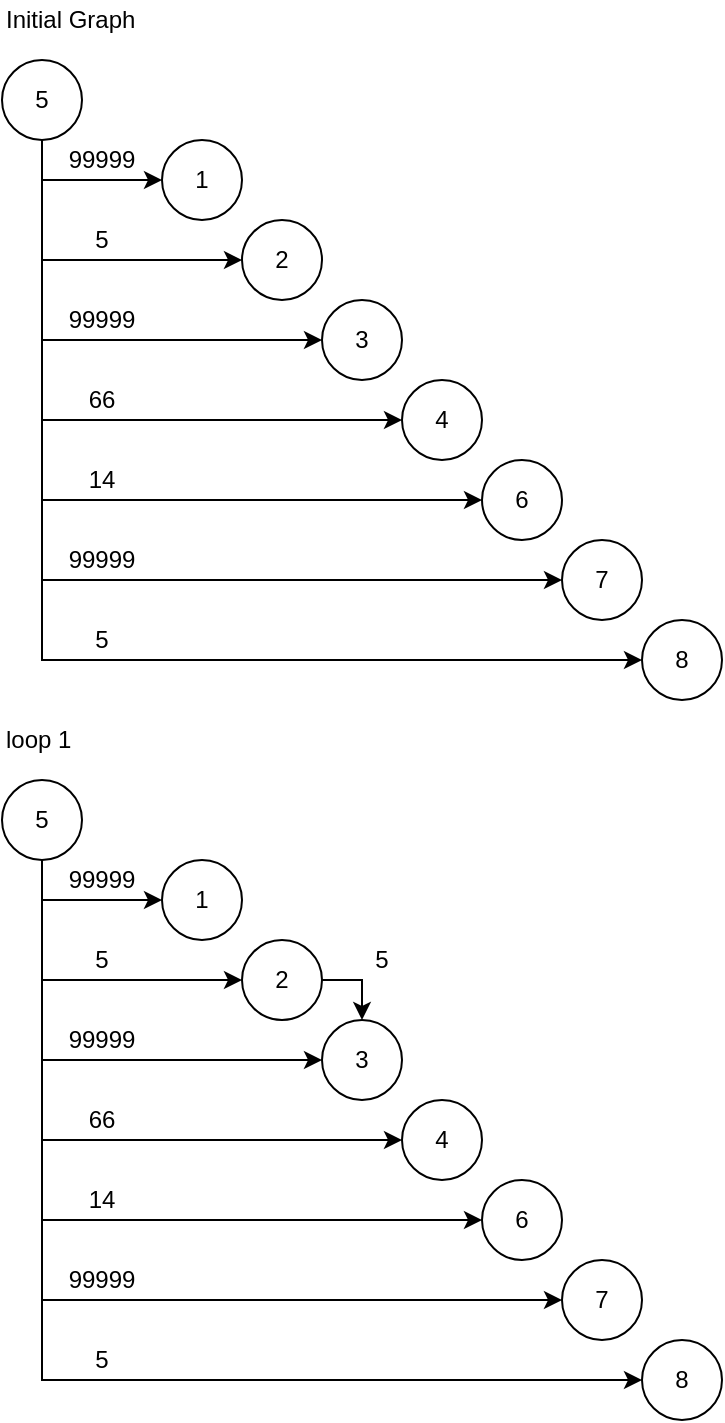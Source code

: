 <mxfile version="13.8.3" type="device"><diagram id="jOzMvkkKy_0odW9MKK62" name="Page-1"><mxGraphModel dx="460" dy="1721" grid="1" gridSize="10" guides="1" tooltips="1" connect="1" arrows="1" fold="1" page="1" pageScale="1" pageWidth="850" pageHeight="1100" math="0" shadow="0"><root><mxCell id="0"/><mxCell id="1" parent="0"/><mxCell id="_3yZECnT1lJiWvbrCc89-9" style="edgeStyle=orthogonalEdgeStyle;rounded=0;orthogonalLoop=1;jettySize=auto;html=1;exitX=0.5;exitY=1;exitDx=0;exitDy=0;entryX=0;entryY=0.5;entryDx=0;entryDy=0;" edge="1" parent="1" source="_3yZECnT1lJiWvbrCc89-1" target="_3yZECnT1lJiWvbrCc89-3"><mxGeometry relative="1" as="geometry"/></mxCell><mxCell id="_3yZECnT1lJiWvbrCc89-10" style="edgeStyle=orthogonalEdgeStyle;rounded=0;orthogonalLoop=1;jettySize=auto;html=1;exitX=0.5;exitY=1;exitDx=0;exitDy=0;entryX=0;entryY=0.5;entryDx=0;entryDy=0;" edge="1" parent="1" source="_3yZECnT1lJiWvbrCc89-1" target="_3yZECnT1lJiWvbrCc89-2"><mxGeometry relative="1" as="geometry"/></mxCell><mxCell id="_3yZECnT1lJiWvbrCc89-11" style="edgeStyle=orthogonalEdgeStyle;rounded=0;orthogonalLoop=1;jettySize=auto;html=1;exitX=0.5;exitY=1;exitDx=0;exitDy=0;entryX=0;entryY=0.5;entryDx=0;entryDy=0;" edge="1" parent="1" source="_3yZECnT1lJiWvbrCc89-1" target="_3yZECnT1lJiWvbrCc89-4"><mxGeometry relative="1" as="geometry"/></mxCell><mxCell id="_3yZECnT1lJiWvbrCc89-12" style="edgeStyle=orthogonalEdgeStyle;rounded=0;orthogonalLoop=1;jettySize=auto;html=1;exitX=0.5;exitY=1;exitDx=0;exitDy=0;entryX=0;entryY=0.5;entryDx=0;entryDy=0;" edge="1" parent="1" source="_3yZECnT1lJiWvbrCc89-1" target="_3yZECnT1lJiWvbrCc89-5"><mxGeometry relative="1" as="geometry"/></mxCell><mxCell id="_3yZECnT1lJiWvbrCc89-13" style="edgeStyle=orthogonalEdgeStyle;rounded=0;orthogonalLoop=1;jettySize=auto;html=1;exitX=0.5;exitY=1;exitDx=0;exitDy=0;entryX=0;entryY=0.5;entryDx=0;entryDy=0;" edge="1" parent="1" source="_3yZECnT1lJiWvbrCc89-1" target="_3yZECnT1lJiWvbrCc89-7"><mxGeometry relative="1" as="geometry"/></mxCell><mxCell id="_3yZECnT1lJiWvbrCc89-14" style="edgeStyle=orthogonalEdgeStyle;rounded=0;orthogonalLoop=1;jettySize=auto;html=1;exitX=0.5;exitY=1;exitDx=0;exitDy=0;entryX=0;entryY=0.5;entryDx=0;entryDy=0;" edge="1" parent="1" source="_3yZECnT1lJiWvbrCc89-1" target="_3yZECnT1lJiWvbrCc89-6"><mxGeometry relative="1" as="geometry"/></mxCell><mxCell id="_3yZECnT1lJiWvbrCc89-15" style="edgeStyle=orthogonalEdgeStyle;rounded=0;orthogonalLoop=1;jettySize=auto;html=1;exitX=0.5;exitY=1;exitDx=0;exitDy=0;entryX=0;entryY=0.5;entryDx=0;entryDy=0;" edge="1" parent="1" source="_3yZECnT1lJiWvbrCc89-1" target="_3yZECnT1lJiWvbrCc89-8"><mxGeometry relative="1" as="geometry"/></mxCell><mxCell id="_3yZECnT1lJiWvbrCc89-1" value="5" style="ellipse;whiteSpace=wrap;html=1;aspect=fixed;" vertex="1" parent="1"><mxGeometry width="40" height="40" as="geometry"/></mxCell><mxCell id="_3yZECnT1lJiWvbrCc89-2" value="2" style="ellipse;whiteSpace=wrap;html=1;aspect=fixed;" vertex="1" parent="1"><mxGeometry x="120" y="80" width="40" height="40" as="geometry"/></mxCell><mxCell id="_3yZECnT1lJiWvbrCc89-3" value="1" style="ellipse;whiteSpace=wrap;html=1;aspect=fixed;" vertex="1" parent="1"><mxGeometry x="80" y="40" width="40" height="40" as="geometry"/></mxCell><mxCell id="_3yZECnT1lJiWvbrCc89-4" value="3" style="ellipse;whiteSpace=wrap;html=1;aspect=fixed;" vertex="1" parent="1"><mxGeometry x="160" y="120" width="40" height="40" as="geometry"/></mxCell><mxCell id="_3yZECnT1lJiWvbrCc89-5" value="4" style="ellipse;whiteSpace=wrap;html=1;aspect=fixed;" vertex="1" parent="1"><mxGeometry x="200" y="160" width="40" height="40" as="geometry"/></mxCell><mxCell id="_3yZECnT1lJiWvbrCc89-6" value="7" style="ellipse;whiteSpace=wrap;html=1;aspect=fixed;" vertex="1" parent="1"><mxGeometry x="280" y="240" width="40" height="40" as="geometry"/></mxCell><mxCell id="_3yZECnT1lJiWvbrCc89-7" value="6" style="ellipse;whiteSpace=wrap;html=1;aspect=fixed;" vertex="1" parent="1"><mxGeometry x="240" y="200" width="40" height="40" as="geometry"/></mxCell><mxCell id="_3yZECnT1lJiWvbrCc89-8" value="8" style="ellipse;whiteSpace=wrap;html=1;aspect=fixed;" vertex="1" parent="1"><mxGeometry x="320" y="280" width="40" height="40" as="geometry"/></mxCell><mxCell id="_3yZECnT1lJiWvbrCc89-16" value="99999" style="text;html=1;strokeColor=none;fillColor=none;align=center;verticalAlign=middle;whiteSpace=wrap;rounded=0;" vertex="1" parent="1"><mxGeometry x="30" y="40" width="40" height="20" as="geometry"/></mxCell><mxCell id="_3yZECnT1lJiWvbrCc89-17" value="5" style="text;html=1;strokeColor=none;fillColor=none;align=center;verticalAlign=middle;whiteSpace=wrap;rounded=0;" vertex="1" parent="1"><mxGeometry x="30" y="80" width="40" height="20" as="geometry"/></mxCell><mxCell id="_3yZECnT1lJiWvbrCc89-18" value="99999" style="text;html=1;strokeColor=none;fillColor=none;align=center;verticalAlign=middle;whiteSpace=wrap;rounded=0;" vertex="1" parent="1"><mxGeometry x="30" y="120" width="40" height="20" as="geometry"/></mxCell><mxCell id="_3yZECnT1lJiWvbrCc89-19" value="66" style="text;html=1;strokeColor=none;fillColor=none;align=center;verticalAlign=middle;whiteSpace=wrap;rounded=0;" vertex="1" parent="1"><mxGeometry x="30" y="160" width="40" height="20" as="geometry"/></mxCell><mxCell id="_3yZECnT1lJiWvbrCc89-21" value="14" style="text;html=1;strokeColor=none;fillColor=none;align=center;verticalAlign=middle;whiteSpace=wrap;rounded=0;" vertex="1" parent="1"><mxGeometry x="30" y="200" width="40" height="20" as="geometry"/></mxCell><mxCell id="_3yZECnT1lJiWvbrCc89-22" value="99999" style="text;html=1;strokeColor=none;fillColor=none;align=center;verticalAlign=middle;whiteSpace=wrap;rounded=0;" vertex="1" parent="1"><mxGeometry x="30" y="240" width="40" height="20" as="geometry"/></mxCell><mxCell id="_3yZECnT1lJiWvbrCc89-23" value="5" style="text;html=1;strokeColor=none;fillColor=none;align=center;verticalAlign=middle;whiteSpace=wrap;rounded=0;" vertex="1" parent="1"><mxGeometry x="30" y="280" width="40" height="20" as="geometry"/></mxCell><mxCell id="_3yZECnT1lJiWvbrCc89-24" style="edgeStyle=orthogonalEdgeStyle;rounded=0;orthogonalLoop=1;jettySize=auto;html=1;exitX=0.5;exitY=1;exitDx=0;exitDy=0;entryX=0;entryY=0.5;entryDx=0;entryDy=0;" edge="1" parent="1" source="_3yZECnT1lJiWvbrCc89-31" target="_3yZECnT1lJiWvbrCc89-33"><mxGeometry relative="1" as="geometry"/></mxCell><mxCell id="_3yZECnT1lJiWvbrCc89-25" style="edgeStyle=orthogonalEdgeStyle;rounded=0;orthogonalLoop=1;jettySize=auto;html=1;exitX=0.5;exitY=1;exitDx=0;exitDy=0;entryX=0;entryY=0.5;entryDx=0;entryDy=0;" edge="1" parent="1" source="_3yZECnT1lJiWvbrCc89-31" target="_3yZECnT1lJiWvbrCc89-32"><mxGeometry relative="1" as="geometry"/></mxCell><mxCell id="_3yZECnT1lJiWvbrCc89-26" style="edgeStyle=orthogonalEdgeStyle;rounded=0;orthogonalLoop=1;jettySize=auto;html=1;exitX=0.5;exitY=1;exitDx=0;exitDy=0;entryX=0;entryY=0.5;entryDx=0;entryDy=0;" edge="1" parent="1" source="_3yZECnT1lJiWvbrCc89-31" target="_3yZECnT1lJiWvbrCc89-34"><mxGeometry relative="1" as="geometry"/></mxCell><mxCell id="_3yZECnT1lJiWvbrCc89-27" style="edgeStyle=orthogonalEdgeStyle;rounded=0;orthogonalLoop=1;jettySize=auto;html=1;exitX=0.5;exitY=1;exitDx=0;exitDy=0;entryX=0;entryY=0.5;entryDx=0;entryDy=0;" edge="1" parent="1" source="_3yZECnT1lJiWvbrCc89-31" target="_3yZECnT1lJiWvbrCc89-35"><mxGeometry relative="1" as="geometry"/></mxCell><mxCell id="_3yZECnT1lJiWvbrCc89-28" style="edgeStyle=orthogonalEdgeStyle;rounded=0;orthogonalLoop=1;jettySize=auto;html=1;exitX=0.5;exitY=1;exitDx=0;exitDy=0;entryX=0;entryY=0.5;entryDx=0;entryDy=0;" edge="1" parent="1" source="_3yZECnT1lJiWvbrCc89-31" target="_3yZECnT1lJiWvbrCc89-37"><mxGeometry relative="1" as="geometry"/></mxCell><mxCell id="_3yZECnT1lJiWvbrCc89-29" style="edgeStyle=orthogonalEdgeStyle;rounded=0;orthogonalLoop=1;jettySize=auto;html=1;exitX=0.5;exitY=1;exitDx=0;exitDy=0;entryX=0;entryY=0.5;entryDx=0;entryDy=0;" edge="1" parent="1" source="_3yZECnT1lJiWvbrCc89-31" target="_3yZECnT1lJiWvbrCc89-36"><mxGeometry relative="1" as="geometry"/></mxCell><mxCell id="_3yZECnT1lJiWvbrCc89-30" style="edgeStyle=orthogonalEdgeStyle;rounded=0;orthogonalLoop=1;jettySize=auto;html=1;exitX=0.5;exitY=1;exitDx=0;exitDy=0;entryX=0;entryY=0.5;entryDx=0;entryDy=0;" edge="1" parent="1" source="_3yZECnT1lJiWvbrCc89-31" target="_3yZECnT1lJiWvbrCc89-38"><mxGeometry relative="1" as="geometry"/></mxCell><mxCell id="_3yZECnT1lJiWvbrCc89-31" value="5" style="ellipse;whiteSpace=wrap;html=1;aspect=fixed;" vertex="1" parent="1"><mxGeometry y="360" width="40" height="40" as="geometry"/></mxCell><mxCell id="_3yZECnT1lJiWvbrCc89-48" style="edgeStyle=orthogonalEdgeStyle;rounded=0;orthogonalLoop=1;jettySize=auto;html=1;exitX=1;exitY=0.5;exitDx=0;exitDy=0;entryX=0.5;entryY=0;entryDx=0;entryDy=0;" edge="1" parent="1" source="_3yZECnT1lJiWvbrCc89-32" target="_3yZECnT1lJiWvbrCc89-34"><mxGeometry relative="1" as="geometry"/></mxCell><mxCell id="_3yZECnT1lJiWvbrCc89-32" value="2" style="ellipse;whiteSpace=wrap;html=1;aspect=fixed;" vertex="1" parent="1"><mxGeometry x="120" y="440" width="40" height="40" as="geometry"/></mxCell><mxCell id="_3yZECnT1lJiWvbrCc89-33" value="1" style="ellipse;whiteSpace=wrap;html=1;aspect=fixed;" vertex="1" parent="1"><mxGeometry x="80" y="400" width="40" height="40" as="geometry"/></mxCell><mxCell id="_3yZECnT1lJiWvbrCc89-34" value="3" style="ellipse;whiteSpace=wrap;html=1;aspect=fixed;" vertex="1" parent="1"><mxGeometry x="160" y="480" width="40" height="40" as="geometry"/></mxCell><mxCell id="_3yZECnT1lJiWvbrCc89-35" value="4" style="ellipse;whiteSpace=wrap;html=1;aspect=fixed;" vertex="1" parent="1"><mxGeometry x="200" y="520" width="40" height="40" as="geometry"/></mxCell><mxCell id="_3yZECnT1lJiWvbrCc89-36" value="7" style="ellipse;whiteSpace=wrap;html=1;aspect=fixed;" vertex="1" parent="1"><mxGeometry x="280" y="600" width="40" height="40" as="geometry"/></mxCell><mxCell id="_3yZECnT1lJiWvbrCc89-37" value="6" style="ellipse;whiteSpace=wrap;html=1;aspect=fixed;" vertex="1" parent="1"><mxGeometry x="240" y="560" width="40" height="40" as="geometry"/></mxCell><mxCell id="_3yZECnT1lJiWvbrCc89-38" value="8" style="ellipse;whiteSpace=wrap;html=1;aspect=fixed;" vertex="1" parent="1"><mxGeometry x="320" y="640" width="40" height="40" as="geometry"/></mxCell><mxCell id="_3yZECnT1lJiWvbrCc89-39" value="99999" style="text;html=1;strokeColor=none;fillColor=none;align=center;verticalAlign=middle;whiteSpace=wrap;rounded=0;" vertex="1" parent="1"><mxGeometry x="30" y="400" width="40" height="20" as="geometry"/></mxCell><mxCell id="_3yZECnT1lJiWvbrCc89-40" value="5" style="text;html=1;strokeColor=none;fillColor=none;align=center;verticalAlign=middle;whiteSpace=wrap;rounded=0;" vertex="1" parent="1"><mxGeometry x="30" y="440" width="40" height="20" as="geometry"/></mxCell><mxCell id="_3yZECnT1lJiWvbrCc89-41" value="99999" style="text;html=1;strokeColor=none;fillColor=none;align=center;verticalAlign=middle;whiteSpace=wrap;rounded=0;" vertex="1" parent="1"><mxGeometry x="30" y="480" width="40" height="20" as="geometry"/></mxCell><mxCell id="_3yZECnT1lJiWvbrCc89-42" value="66" style="text;html=1;strokeColor=none;fillColor=none;align=center;verticalAlign=middle;whiteSpace=wrap;rounded=0;" vertex="1" parent="1"><mxGeometry x="30" y="520" width="40" height="20" as="geometry"/></mxCell><mxCell id="_3yZECnT1lJiWvbrCc89-43" value="14" style="text;html=1;strokeColor=none;fillColor=none;align=center;verticalAlign=middle;whiteSpace=wrap;rounded=0;" vertex="1" parent="1"><mxGeometry x="30" y="560" width="40" height="20" as="geometry"/></mxCell><mxCell id="_3yZECnT1lJiWvbrCc89-44" value="99999" style="text;html=1;strokeColor=none;fillColor=none;align=center;verticalAlign=middle;whiteSpace=wrap;rounded=0;" vertex="1" parent="1"><mxGeometry x="30" y="600" width="40" height="20" as="geometry"/></mxCell><mxCell id="_3yZECnT1lJiWvbrCc89-45" value="5" style="text;html=1;strokeColor=none;fillColor=none;align=center;verticalAlign=middle;whiteSpace=wrap;rounded=0;" vertex="1" parent="1"><mxGeometry x="30" y="640" width="40" height="20" as="geometry"/></mxCell><mxCell id="_3yZECnT1lJiWvbrCc89-46" value="loop 1" style="text;html=1;strokeColor=none;fillColor=none;align=left;verticalAlign=middle;whiteSpace=wrap;rounded=0;" vertex="1" parent="1"><mxGeometry y="330" width="40" height="20" as="geometry"/></mxCell><mxCell id="_3yZECnT1lJiWvbrCc89-47" value="Initial Graph" style="text;html=1;strokeColor=none;fillColor=none;align=left;verticalAlign=middle;whiteSpace=wrap;rounded=0;" vertex="1" parent="1"><mxGeometry y="-30" width="110" height="20" as="geometry"/></mxCell><mxCell id="_3yZECnT1lJiWvbrCc89-49" value="5" style="text;html=1;strokeColor=none;fillColor=none;align=center;verticalAlign=middle;whiteSpace=wrap;rounded=0;" vertex="1" parent="1"><mxGeometry x="170" y="440" width="40" height="20" as="geometry"/></mxCell></root></mxGraphModel></diagram></mxfile>